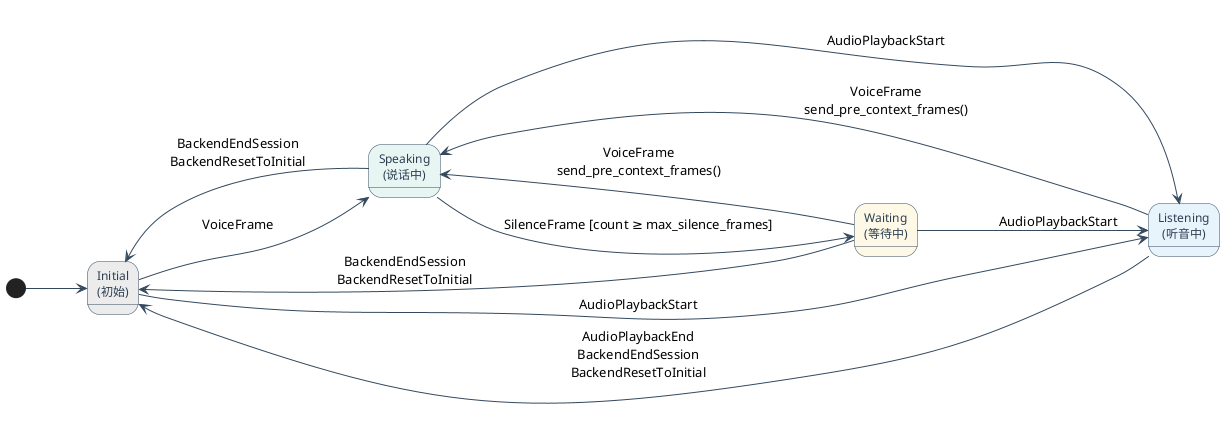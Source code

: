 @startuml
left to right direction
skinparam shadowing false
skinparam state {
  BorderColor #34495E
  FontColor #2C3E50
  FontSize 12
}
skinparam arrowColor #34495E

'—— 各状态背景色 ——  
skinparam stateBackgroundColor<<Init>>   #ECECEC  
skinparam stateBackgroundColor<<Speak>>  #E8F6F3  
skinparam stateBackgroundColor<<Wait>>   #FEF9E7  
skinparam stateBackgroundColor<<Listen>> #E8F4FC  

'—— 状态 ——  
state "Initial\n(初始)"    as Initial   <<Init>>  
state "Speaking\n(说话中)" as Speaking  <<Speak>>  
state "Waiting\n(等待中)"   as Waiting   <<Wait>>  
state "Listening\n(听音中)" as Listening <<Listen>>  

[*] --> Initial

'—— 初始 状态 ——  
Initial --> Speaking  : VoiceFrame  
Initial --> Listening : AudioPlaybackStart  

'—— 说话中 状态 ——  
Speaking --> Waiting : SilenceFrame [count ≥ max_silence_frames]  
Speaking --> Initial : BackendEndSession\nBackendResetToInitial  
Speaking --> Listening : AudioPlaybackStart

'—— 等待中 状态 ——  
Waiting --> Speaking  : VoiceFrame\nsend_pre_context_frames()  
Waiting --> Listening : AudioPlaybackStart  
Waiting --> Initial   : BackendEndSession\nBackendResetToInitial  

'—— 听音中 状态 ——  
Listening --> Speaking : VoiceFrame\nsend_pre_context_frames()  
Listening --> Initial  : AudioPlaybackEnd\nBackendEndSession\nBackendResetToInitial  
@enduml
